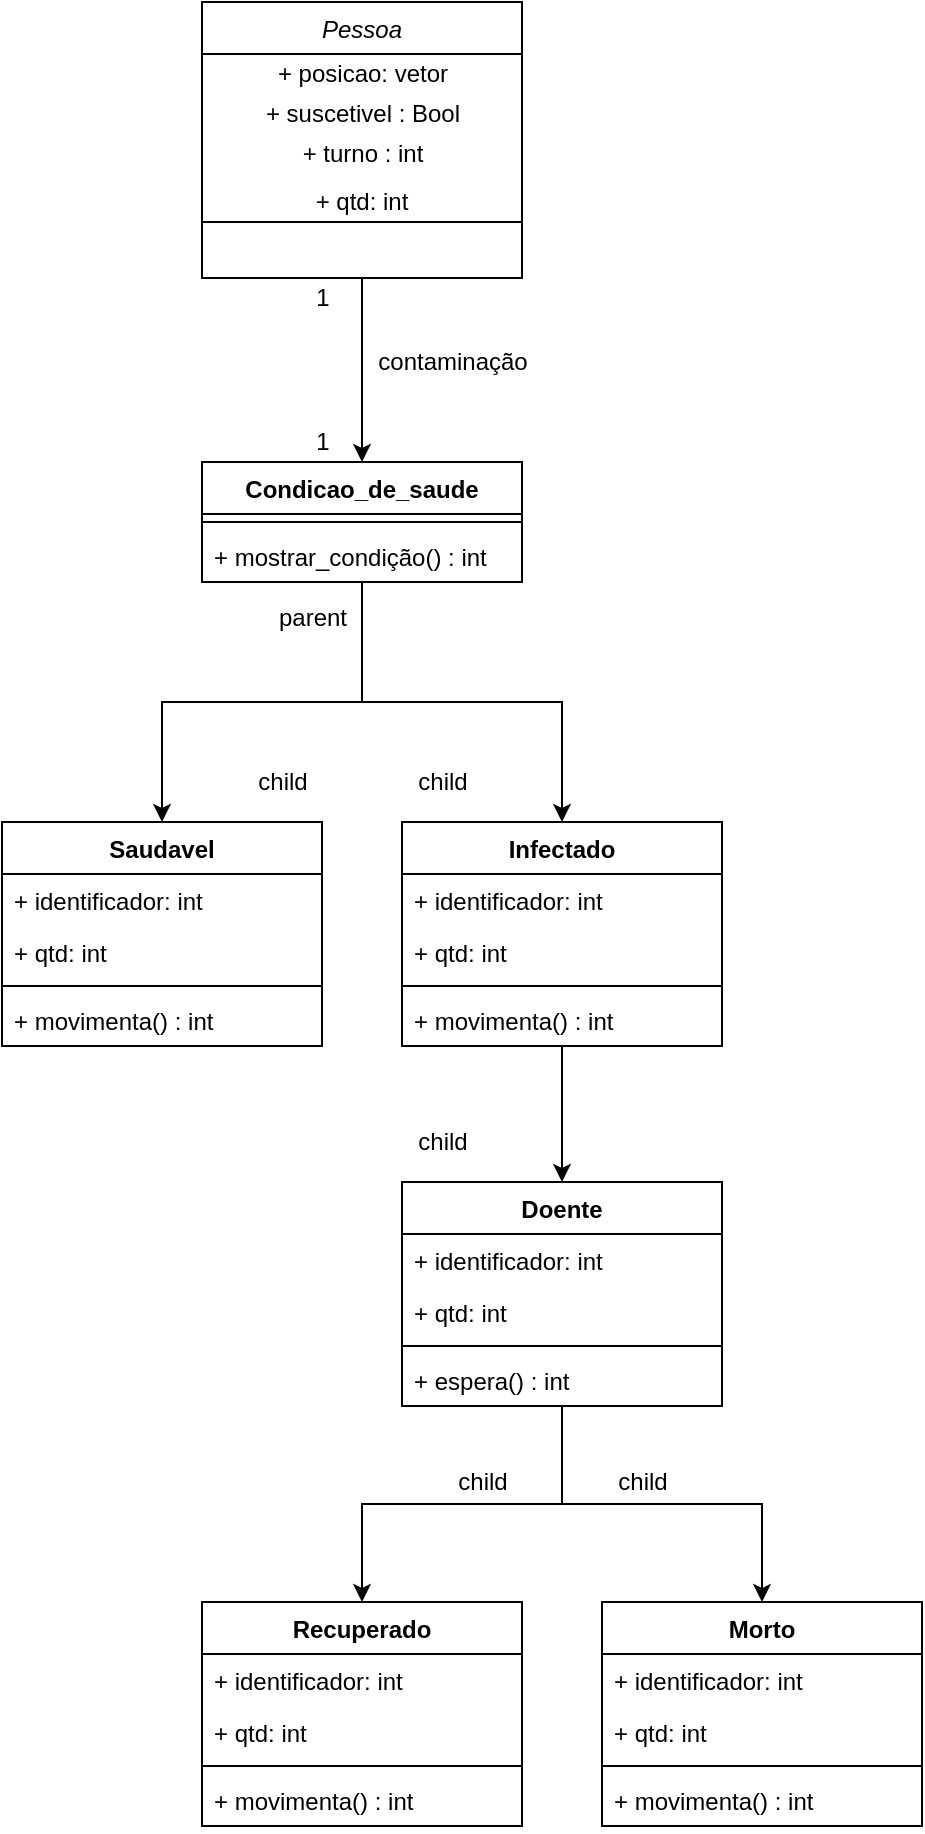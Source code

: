 <mxfile version="13.3.0" type="device"><diagram id="C5RBs43oDa-KdzZeNtuy" name="Page-1"><mxGraphModel dx="1488" dy="798" grid="1" gridSize="10" guides="1" tooltips="1" connect="1" arrows="1" fold="1" page="1" pageScale="1" pageWidth="827" pageHeight="1169" math="0" shadow="0"><root><mxCell id="WIyWlLk6GJQsqaUBKTNV-0"/><mxCell id="WIyWlLk6GJQsqaUBKTNV-1" parent="WIyWlLk6GJQsqaUBKTNV-0"/><mxCell id="iEIA3fGXMFDznWo_3teN-8" value="parent" style="text;html=1;align=center;verticalAlign=middle;resizable=0;points=[];autosize=1;" vertex="1" parent="WIyWlLk6GJQsqaUBKTNV-1"><mxGeometry x="470" y="338" width="50" height="20" as="geometry"/></mxCell><mxCell id="iEIA3fGXMFDznWo_3teN-9" value="child" style="text;html=1;align=center;verticalAlign=middle;resizable=0;points=[];autosize=1;" vertex="1" parent="WIyWlLk6GJQsqaUBKTNV-1"><mxGeometry x="460" y="420" width="40" height="20" as="geometry"/></mxCell><mxCell id="iEIA3fGXMFDznWo_3teN-10" value="child" style="text;html=1;align=center;verticalAlign=middle;resizable=0;points=[];autosize=1;" vertex="1" parent="WIyWlLk6GJQsqaUBKTNV-1"><mxGeometry x="540" y="600" width="40" height="20" as="geometry"/></mxCell><mxCell id="iEIA3fGXMFDznWo_3teN-11" value="child" style="text;html=1;align=center;verticalAlign=middle;resizable=0;points=[];autosize=1;" vertex="1" parent="WIyWlLk6GJQsqaUBKTNV-1"><mxGeometry x="560" y="770" width="40" height="20" as="geometry"/></mxCell><mxCell id="iEIA3fGXMFDznWo_3teN-12" value="child" style="text;html=1;align=center;verticalAlign=middle;resizable=0;points=[];autosize=1;" vertex="1" parent="WIyWlLk6GJQsqaUBKTNV-1"><mxGeometry x="540" y="420" width="40" height="20" as="geometry"/></mxCell><mxCell id="iEIA3fGXMFDznWo_3teN-25" value="child" style="text;html=1;align=center;verticalAlign=middle;resizable=0;points=[];autosize=1;" vertex="1" parent="WIyWlLk6GJQsqaUBKTNV-1"><mxGeometry x="640" y="770" width="40" height="20" as="geometry"/></mxCell><mxCell id="iEIA3fGXMFDznWo_3teN-27" style="edgeStyle=orthogonalEdgeStyle;rounded=0;orthogonalLoop=1;jettySize=auto;html=1;entryX=0.5;entryY=0;entryDx=0;entryDy=0;" edge="1" parent="WIyWlLk6GJQsqaUBKTNV-1" source="iEIA3fGXMFDznWo_3teN-20" target="gBoJh1VEVq2fjZ2KNvKE-2"><mxGeometry relative="1" as="geometry"/></mxCell><mxCell id="iEIA3fGXMFDznWo_3teN-28" style="edgeStyle=orthogonalEdgeStyle;rounded=0;orthogonalLoop=1;jettySize=auto;html=1;entryX=0.5;entryY=0;entryDx=0;entryDy=0;" edge="1" parent="WIyWlLk6GJQsqaUBKTNV-1" source="iEIA3fGXMFDznWo_3teN-20" target="iEIA3fGXMFDznWo_3teN-0"><mxGeometry relative="1" as="geometry"/></mxCell><mxCell id="gBoJh1VEVq2fjZ2KNvKE-2" value="Saudavel" style="swimlane;fontStyle=1;align=center;verticalAlign=top;childLayout=stackLayout;horizontal=1;startSize=26;horizontalStack=0;resizeParent=1;resizeParentMax=0;resizeLast=0;collapsible=1;marginBottom=0;" parent="WIyWlLk6GJQsqaUBKTNV-1" vertex="1"><mxGeometry x="340" y="450" width="160" height="112" as="geometry"/></mxCell><mxCell id="gBoJh1VEVq2fjZ2KNvKE-3" value="+ identificador: int" style="text;strokeColor=none;fillColor=none;align=left;verticalAlign=top;spacingLeft=4;spacingRight=4;overflow=hidden;rotatable=0;points=[[0,0.5],[1,0.5]];portConstraint=eastwest;" parent="gBoJh1VEVq2fjZ2KNvKE-2" vertex="1"><mxGeometry y="26" width="160" height="26" as="geometry"/></mxCell><mxCell id="iEIA3fGXMFDznWo_3teN-51" value="+ qtd: int" style="text;strokeColor=none;fillColor=none;align=left;verticalAlign=top;spacingLeft=4;spacingRight=4;overflow=hidden;rotatable=0;points=[[0,0.5],[1,0.5]];portConstraint=eastwest;" vertex="1" parent="gBoJh1VEVq2fjZ2KNvKE-2"><mxGeometry y="52" width="160" height="26" as="geometry"/></mxCell><mxCell id="gBoJh1VEVq2fjZ2KNvKE-4" value="" style="line;strokeWidth=1;fillColor=none;align=left;verticalAlign=middle;spacingTop=-1;spacingLeft=3;spacingRight=3;rotatable=0;labelPosition=right;points=[];portConstraint=eastwest;" parent="gBoJh1VEVq2fjZ2KNvKE-2" vertex="1"><mxGeometry y="78" width="160" height="8" as="geometry"/></mxCell><mxCell id="gBoJh1VEVq2fjZ2KNvKE-5" value="+ movimenta() : int" style="text;strokeColor=none;fillColor=none;align=left;verticalAlign=top;spacingLeft=4;spacingRight=4;overflow=hidden;rotatable=0;points=[[0,0.5],[1,0.5]];portConstraint=eastwest;" parent="gBoJh1VEVq2fjZ2KNvKE-2" vertex="1"><mxGeometry y="86" width="160" height="26" as="geometry"/></mxCell><mxCell id="iEIA3fGXMFDznWo_3teN-29" style="edgeStyle=orthogonalEdgeStyle;rounded=0;orthogonalLoop=1;jettySize=auto;html=1;entryX=0.5;entryY=0;entryDx=0;entryDy=0;" edge="1" parent="WIyWlLk6GJQsqaUBKTNV-1" source="iEIA3fGXMFDznWo_3teN-0" target="gBoJh1VEVq2fjZ2KNvKE-6"><mxGeometry relative="1" as="geometry"/></mxCell><mxCell id="iEIA3fGXMFDznWo_3teN-0" value="Infectado" style="swimlane;fontStyle=1;align=center;verticalAlign=top;childLayout=stackLayout;horizontal=1;startSize=26;horizontalStack=0;resizeParent=1;resizeParentMax=0;resizeLast=0;collapsible=1;marginBottom=0;" vertex="1" parent="WIyWlLk6GJQsqaUBKTNV-1"><mxGeometry x="540" y="450" width="160" height="112" as="geometry"/></mxCell><mxCell id="iEIA3fGXMFDznWo_3teN-1" value="+ identificador: int" style="text;strokeColor=none;fillColor=none;align=left;verticalAlign=top;spacingLeft=4;spacingRight=4;overflow=hidden;rotatable=0;points=[[0,0.5],[1,0.5]];portConstraint=eastwest;" vertex="1" parent="iEIA3fGXMFDznWo_3teN-0"><mxGeometry y="26" width="160" height="26" as="geometry"/></mxCell><mxCell id="iEIA3fGXMFDznWo_3teN-52" value="+ qtd: int" style="text;strokeColor=none;fillColor=none;align=left;verticalAlign=top;spacingLeft=4;spacingRight=4;overflow=hidden;rotatable=0;points=[[0,0.5],[1,0.5]];portConstraint=eastwest;" vertex="1" parent="iEIA3fGXMFDznWo_3teN-0"><mxGeometry y="52" width="160" height="26" as="geometry"/></mxCell><mxCell id="iEIA3fGXMFDznWo_3teN-2" value="" style="line;strokeWidth=1;fillColor=none;align=left;verticalAlign=middle;spacingTop=-1;spacingLeft=3;spacingRight=3;rotatable=0;labelPosition=right;points=[];portConstraint=eastwest;" vertex="1" parent="iEIA3fGXMFDznWo_3teN-0"><mxGeometry y="78" width="160" height="8" as="geometry"/></mxCell><mxCell id="iEIA3fGXMFDznWo_3teN-3" value="+ movimenta() : int" style="text;strokeColor=none;fillColor=none;align=left;verticalAlign=top;spacingLeft=4;spacingRight=4;overflow=hidden;rotatable=0;points=[[0,0.5],[1,0.5]];portConstraint=eastwest;" vertex="1" parent="iEIA3fGXMFDznWo_3teN-0"><mxGeometry y="86" width="160" height="26" as="geometry"/></mxCell><mxCell id="iEIA3fGXMFDznWo_3teN-30" style="edgeStyle=orthogonalEdgeStyle;rounded=0;orthogonalLoop=1;jettySize=auto;html=1;entryX=0.5;entryY=0;entryDx=0;entryDy=0;" edge="1" parent="WIyWlLk6GJQsqaUBKTNV-1" source="gBoJh1VEVq2fjZ2KNvKE-6" target="gBoJh1VEVq2fjZ2KNvKE-14"><mxGeometry relative="1" as="geometry"/></mxCell><mxCell id="iEIA3fGXMFDznWo_3teN-31" style="edgeStyle=orthogonalEdgeStyle;rounded=0;orthogonalLoop=1;jettySize=auto;html=1;entryX=0.5;entryY=0;entryDx=0;entryDy=0;" edge="1" parent="WIyWlLk6GJQsqaUBKTNV-1" source="gBoJh1VEVq2fjZ2KNvKE-6" target="gBoJh1VEVq2fjZ2KNvKE-10"><mxGeometry relative="1" as="geometry"/></mxCell><mxCell id="gBoJh1VEVq2fjZ2KNvKE-6" value="Doente" style="swimlane;fontStyle=1;align=center;verticalAlign=top;childLayout=stackLayout;horizontal=1;startSize=26;horizontalStack=0;resizeParent=1;resizeParentMax=0;resizeLast=0;collapsible=1;marginBottom=0;" parent="WIyWlLk6GJQsqaUBKTNV-1" vertex="1"><mxGeometry x="540" y="630" width="160" height="112" as="geometry"/></mxCell><mxCell id="gBoJh1VEVq2fjZ2KNvKE-7" value="+ identificador: int" style="text;strokeColor=none;fillColor=none;align=left;verticalAlign=top;spacingLeft=4;spacingRight=4;overflow=hidden;rotatable=0;points=[[0,0.5],[1,0.5]];portConstraint=eastwest;" parent="gBoJh1VEVq2fjZ2KNvKE-6" vertex="1"><mxGeometry y="26" width="160" height="26" as="geometry"/></mxCell><mxCell id="iEIA3fGXMFDznWo_3teN-53" value="+ qtd: int" style="text;strokeColor=none;fillColor=none;align=left;verticalAlign=top;spacingLeft=4;spacingRight=4;overflow=hidden;rotatable=0;points=[[0,0.5],[1,0.5]];portConstraint=eastwest;" vertex="1" parent="gBoJh1VEVq2fjZ2KNvKE-6"><mxGeometry y="52" width="160" height="26" as="geometry"/></mxCell><mxCell id="gBoJh1VEVq2fjZ2KNvKE-8" value="" style="line;strokeWidth=1;fillColor=none;align=left;verticalAlign=middle;spacingTop=-1;spacingLeft=3;spacingRight=3;rotatable=0;labelPosition=right;points=[];portConstraint=eastwest;" parent="gBoJh1VEVq2fjZ2KNvKE-6" vertex="1"><mxGeometry y="78" width="160" height="8" as="geometry"/></mxCell><mxCell id="gBoJh1VEVq2fjZ2KNvKE-9" value="+ espera() : int" style="text;strokeColor=none;fillColor=none;align=left;verticalAlign=top;spacingLeft=4;spacingRight=4;overflow=hidden;rotatable=0;points=[[0,0.5],[1,0.5]];portConstraint=eastwest;" parent="gBoJh1VEVq2fjZ2KNvKE-6" vertex="1"><mxGeometry y="86" width="160" height="26" as="geometry"/></mxCell><mxCell id="iEIA3fGXMFDznWo_3teN-32" style="edgeStyle=orthogonalEdgeStyle;rounded=0;orthogonalLoop=1;jettySize=auto;html=1;entryX=0.5;entryY=0;entryDx=0;entryDy=0;" edge="1" parent="WIyWlLk6GJQsqaUBKTNV-1" source="zkfFHV4jXpPFQw0GAbJ--0" target="iEIA3fGXMFDznWo_3teN-20"><mxGeometry relative="1" as="geometry"/></mxCell><mxCell id="iEIA3fGXMFDznWo_3teN-20" value="Condicao_de_saude" style="swimlane;fontStyle=1;align=center;verticalAlign=top;childLayout=stackLayout;horizontal=1;startSize=26;horizontalStack=0;resizeParent=1;resizeParentMax=0;resizeLast=0;collapsible=1;marginBottom=0;" vertex="1" parent="WIyWlLk6GJQsqaUBKTNV-1"><mxGeometry x="440" y="270" width="160" height="60" as="geometry"><mxRectangle x="610" y="230" width="120" height="26" as="alternateBounds"/></mxGeometry></mxCell><mxCell id="iEIA3fGXMFDznWo_3teN-22" value="" style="line;strokeWidth=1;fillColor=none;align=left;verticalAlign=middle;spacingTop=-1;spacingLeft=3;spacingRight=3;rotatable=0;labelPosition=right;points=[];portConstraint=eastwest;" vertex="1" parent="iEIA3fGXMFDznWo_3teN-20"><mxGeometry y="26" width="160" height="8" as="geometry"/></mxCell><mxCell id="iEIA3fGXMFDznWo_3teN-23" value="+ mostrar_condição() : int" style="text;strokeColor=none;fillColor=none;align=left;verticalAlign=top;spacingLeft=4;spacingRight=4;overflow=hidden;rotatable=0;points=[[0,0.5],[1,0.5]];portConstraint=eastwest;" vertex="1" parent="iEIA3fGXMFDznWo_3teN-20"><mxGeometry y="34" width="160" height="26" as="geometry"/></mxCell><mxCell id="zkfFHV4jXpPFQw0GAbJ--0" value="Pessoa" style="swimlane;fontStyle=2;align=center;verticalAlign=top;childLayout=stackLayout;horizontal=1;startSize=26;horizontalStack=0;resizeParent=1;resizeLast=0;collapsible=1;marginBottom=0;rounded=0;shadow=0;strokeWidth=1;" parent="WIyWlLk6GJQsqaUBKTNV-1" vertex="1"><mxGeometry x="440" y="40" width="160" height="138" as="geometry"><mxRectangle x="230" y="140" width="160" height="26" as="alternateBounds"/></mxGeometry></mxCell><mxCell id="gBoJh1VEVq2fjZ2KNvKE-1" value="+ posicao: vetor" style="text;html=1;align=center;verticalAlign=middle;resizable=0;points=[];autosize=1;" parent="zkfFHV4jXpPFQw0GAbJ--0" vertex="1"><mxGeometry y="26" width="160" height="20" as="geometry"/></mxCell><mxCell id="gBoJh1VEVq2fjZ2KNvKE-23" value="+ suscetivel : Bool" style="text;html=1;align=center;verticalAlign=middle;resizable=0;points=[];autosize=1;" parent="zkfFHV4jXpPFQw0GAbJ--0" vertex="1"><mxGeometry y="46" width="160" height="20" as="geometry"/></mxCell><mxCell id="iEIA3fGXMFDznWo_3teN-18" value="+ turno : int" style="text;html=1;align=center;verticalAlign=middle;resizable=0;points=[];autosize=1;" vertex="1" parent="zkfFHV4jXpPFQw0GAbJ--0"><mxGeometry y="66" width="160" height="20" as="geometry"/></mxCell><mxCell id="zkfFHV4jXpPFQw0GAbJ--1" value="+ qtd: int" style="text;align=center;verticalAlign=top;spacingLeft=4;spacingRight=4;overflow=hidden;rotatable=0;points=[[0,0.5],[1,0.5]];portConstraint=eastwest;" parent="zkfFHV4jXpPFQw0GAbJ--0" vertex="1"><mxGeometry y="86" width="160" height="20" as="geometry"/></mxCell><mxCell id="zkfFHV4jXpPFQw0GAbJ--4" value="" style="line;html=1;strokeWidth=1;align=left;verticalAlign=middle;spacingTop=-1;spacingLeft=3;spacingRight=3;rotatable=0;labelPosition=right;points=[];portConstraint=eastwest;" parent="zkfFHV4jXpPFQw0GAbJ--0" vertex="1"><mxGeometry y="106" width="160" height="8" as="geometry"/></mxCell><mxCell id="iEIA3fGXMFDznWo_3teN-44" value="1" style="text;html=1;align=center;verticalAlign=middle;resizable=0;points=[];autosize=1;" vertex="1" parent="WIyWlLk6GJQsqaUBKTNV-1"><mxGeometry x="490" y="178" width="20" height="20" as="geometry"/></mxCell><mxCell id="iEIA3fGXMFDznWo_3teN-48" value="1" style="text;html=1;align=center;verticalAlign=middle;resizable=0;points=[];autosize=1;" vertex="1" parent="WIyWlLk6GJQsqaUBKTNV-1"><mxGeometry x="490" y="250" width="20" height="20" as="geometry"/></mxCell><mxCell id="iEIA3fGXMFDznWo_3teN-49" value="contaminação" style="text;html=1;align=center;verticalAlign=middle;resizable=0;points=[];autosize=1;" vertex="1" parent="WIyWlLk6GJQsqaUBKTNV-1"><mxGeometry x="520" y="210" width="90" height="20" as="geometry"/></mxCell><mxCell id="gBoJh1VEVq2fjZ2KNvKE-14" value="Recuperado" style="swimlane;fontStyle=1;align=center;verticalAlign=top;childLayout=stackLayout;horizontal=1;startSize=26;horizontalStack=0;resizeParent=1;resizeParentMax=0;resizeLast=0;collapsible=1;marginBottom=0;" parent="WIyWlLk6GJQsqaUBKTNV-1" vertex="1"><mxGeometry x="440" y="840" width="160" height="112" as="geometry"/></mxCell><mxCell id="gBoJh1VEVq2fjZ2KNvKE-15" value="+ identificador: int" style="text;strokeColor=none;fillColor=none;align=left;verticalAlign=top;spacingLeft=4;spacingRight=4;overflow=hidden;rotatable=0;points=[[0,0.5],[1,0.5]];portConstraint=eastwest;" parent="gBoJh1VEVq2fjZ2KNvKE-14" vertex="1"><mxGeometry y="26" width="160" height="26" as="geometry"/></mxCell><mxCell id="iEIA3fGXMFDznWo_3teN-54" value="+ qtd: int" style="text;strokeColor=none;fillColor=none;align=left;verticalAlign=top;spacingLeft=4;spacingRight=4;overflow=hidden;rotatable=0;points=[[0,0.5],[1,0.5]];portConstraint=eastwest;" vertex="1" parent="gBoJh1VEVq2fjZ2KNvKE-14"><mxGeometry y="52" width="160" height="26" as="geometry"/></mxCell><mxCell id="gBoJh1VEVq2fjZ2KNvKE-16" value="" style="line;strokeWidth=1;fillColor=none;align=left;verticalAlign=middle;spacingTop=-1;spacingLeft=3;spacingRight=3;rotatable=0;labelPosition=right;points=[];portConstraint=eastwest;" parent="gBoJh1VEVq2fjZ2KNvKE-14" vertex="1"><mxGeometry y="78" width="160" height="8" as="geometry"/></mxCell><mxCell id="gBoJh1VEVq2fjZ2KNvKE-17" value="+ movimenta() : int" style="text;strokeColor=none;fillColor=none;align=left;verticalAlign=top;spacingLeft=4;spacingRight=4;overflow=hidden;rotatable=0;points=[[0,0.5],[1,0.5]];portConstraint=eastwest;" parent="gBoJh1VEVq2fjZ2KNvKE-14" vertex="1"><mxGeometry y="86" width="160" height="26" as="geometry"/></mxCell><mxCell id="gBoJh1VEVq2fjZ2KNvKE-10" value="Morto" style="swimlane;fontStyle=1;align=center;verticalAlign=top;childLayout=stackLayout;horizontal=1;startSize=26;horizontalStack=0;resizeParent=1;resizeParentMax=0;resizeLast=0;collapsible=1;marginBottom=0;" parent="WIyWlLk6GJQsqaUBKTNV-1" vertex="1"><mxGeometry x="640" y="840" width="160" height="112" as="geometry"/></mxCell><mxCell id="gBoJh1VEVq2fjZ2KNvKE-11" value="+ identificador: int" style="text;strokeColor=none;fillColor=none;align=left;verticalAlign=top;spacingLeft=4;spacingRight=4;overflow=hidden;rotatable=0;points=[[0,0.5],[1,0.5]];portConstraint=eastwest;" parent="gBoJh1VEVq2fjZ2KNvKE-10" vertex="1"><mxGeometry y="26" width="160" height="26" as="geometry"/></mxCell><mxCell id="iEIA3fGXMFDznWo_3teN-55" value="+ qtd: int" style="text;strokeColor=none;fillColor=none;align=left;verticalAlign=top;spacingLeft=4;spacingRight=4;overflow=hidden;rotatable=0;points=[[0,0.5],[1,0.5]];portConstraint=eastwest;" vertex="1" parent="gBoJh1VEVq2fjZ2KNvKE-10"><mxGeometry y="52" width="160" height="26" as="geometry"/></mxCell><mxCell id="gBoJh1VEVq2fjZ2KNvKE-12" value="" style="line;strokeWidth=1;fillColor=none;align=left;verticalAlign=middle;spacingTop=-1;spacingLeft=3;spacingRight=3;rotatable=0;labelPosition=right;points=[];portConstraint=eastwest;" parent="gBoJh1VEVq2fjZ2KNvKE-10" vertex="1"><mxGeometry y="78" width="160" height="8" as="geometry"/></mxCell><mxCell id="gBoJh1VEVq2fjZ2KNvKE-13" value="+ movimenta() : int" style="text;strokeColor=none;fillColor=none;align=left;verticalAlign=top;spacingLeft=4;spacingRight=4;overflow=hidden;rotatable=0;points=[[0,0.5],[1,0.5]];portConstraint=eastwest;" parent="gBoJh1VEVq2fjZ2KNvKE-10" vertex="1"><mxGeometry y="86" width="160" height="26" as="geometry"/></mxCell></root></mxGraphModel></diagram></mxfile>